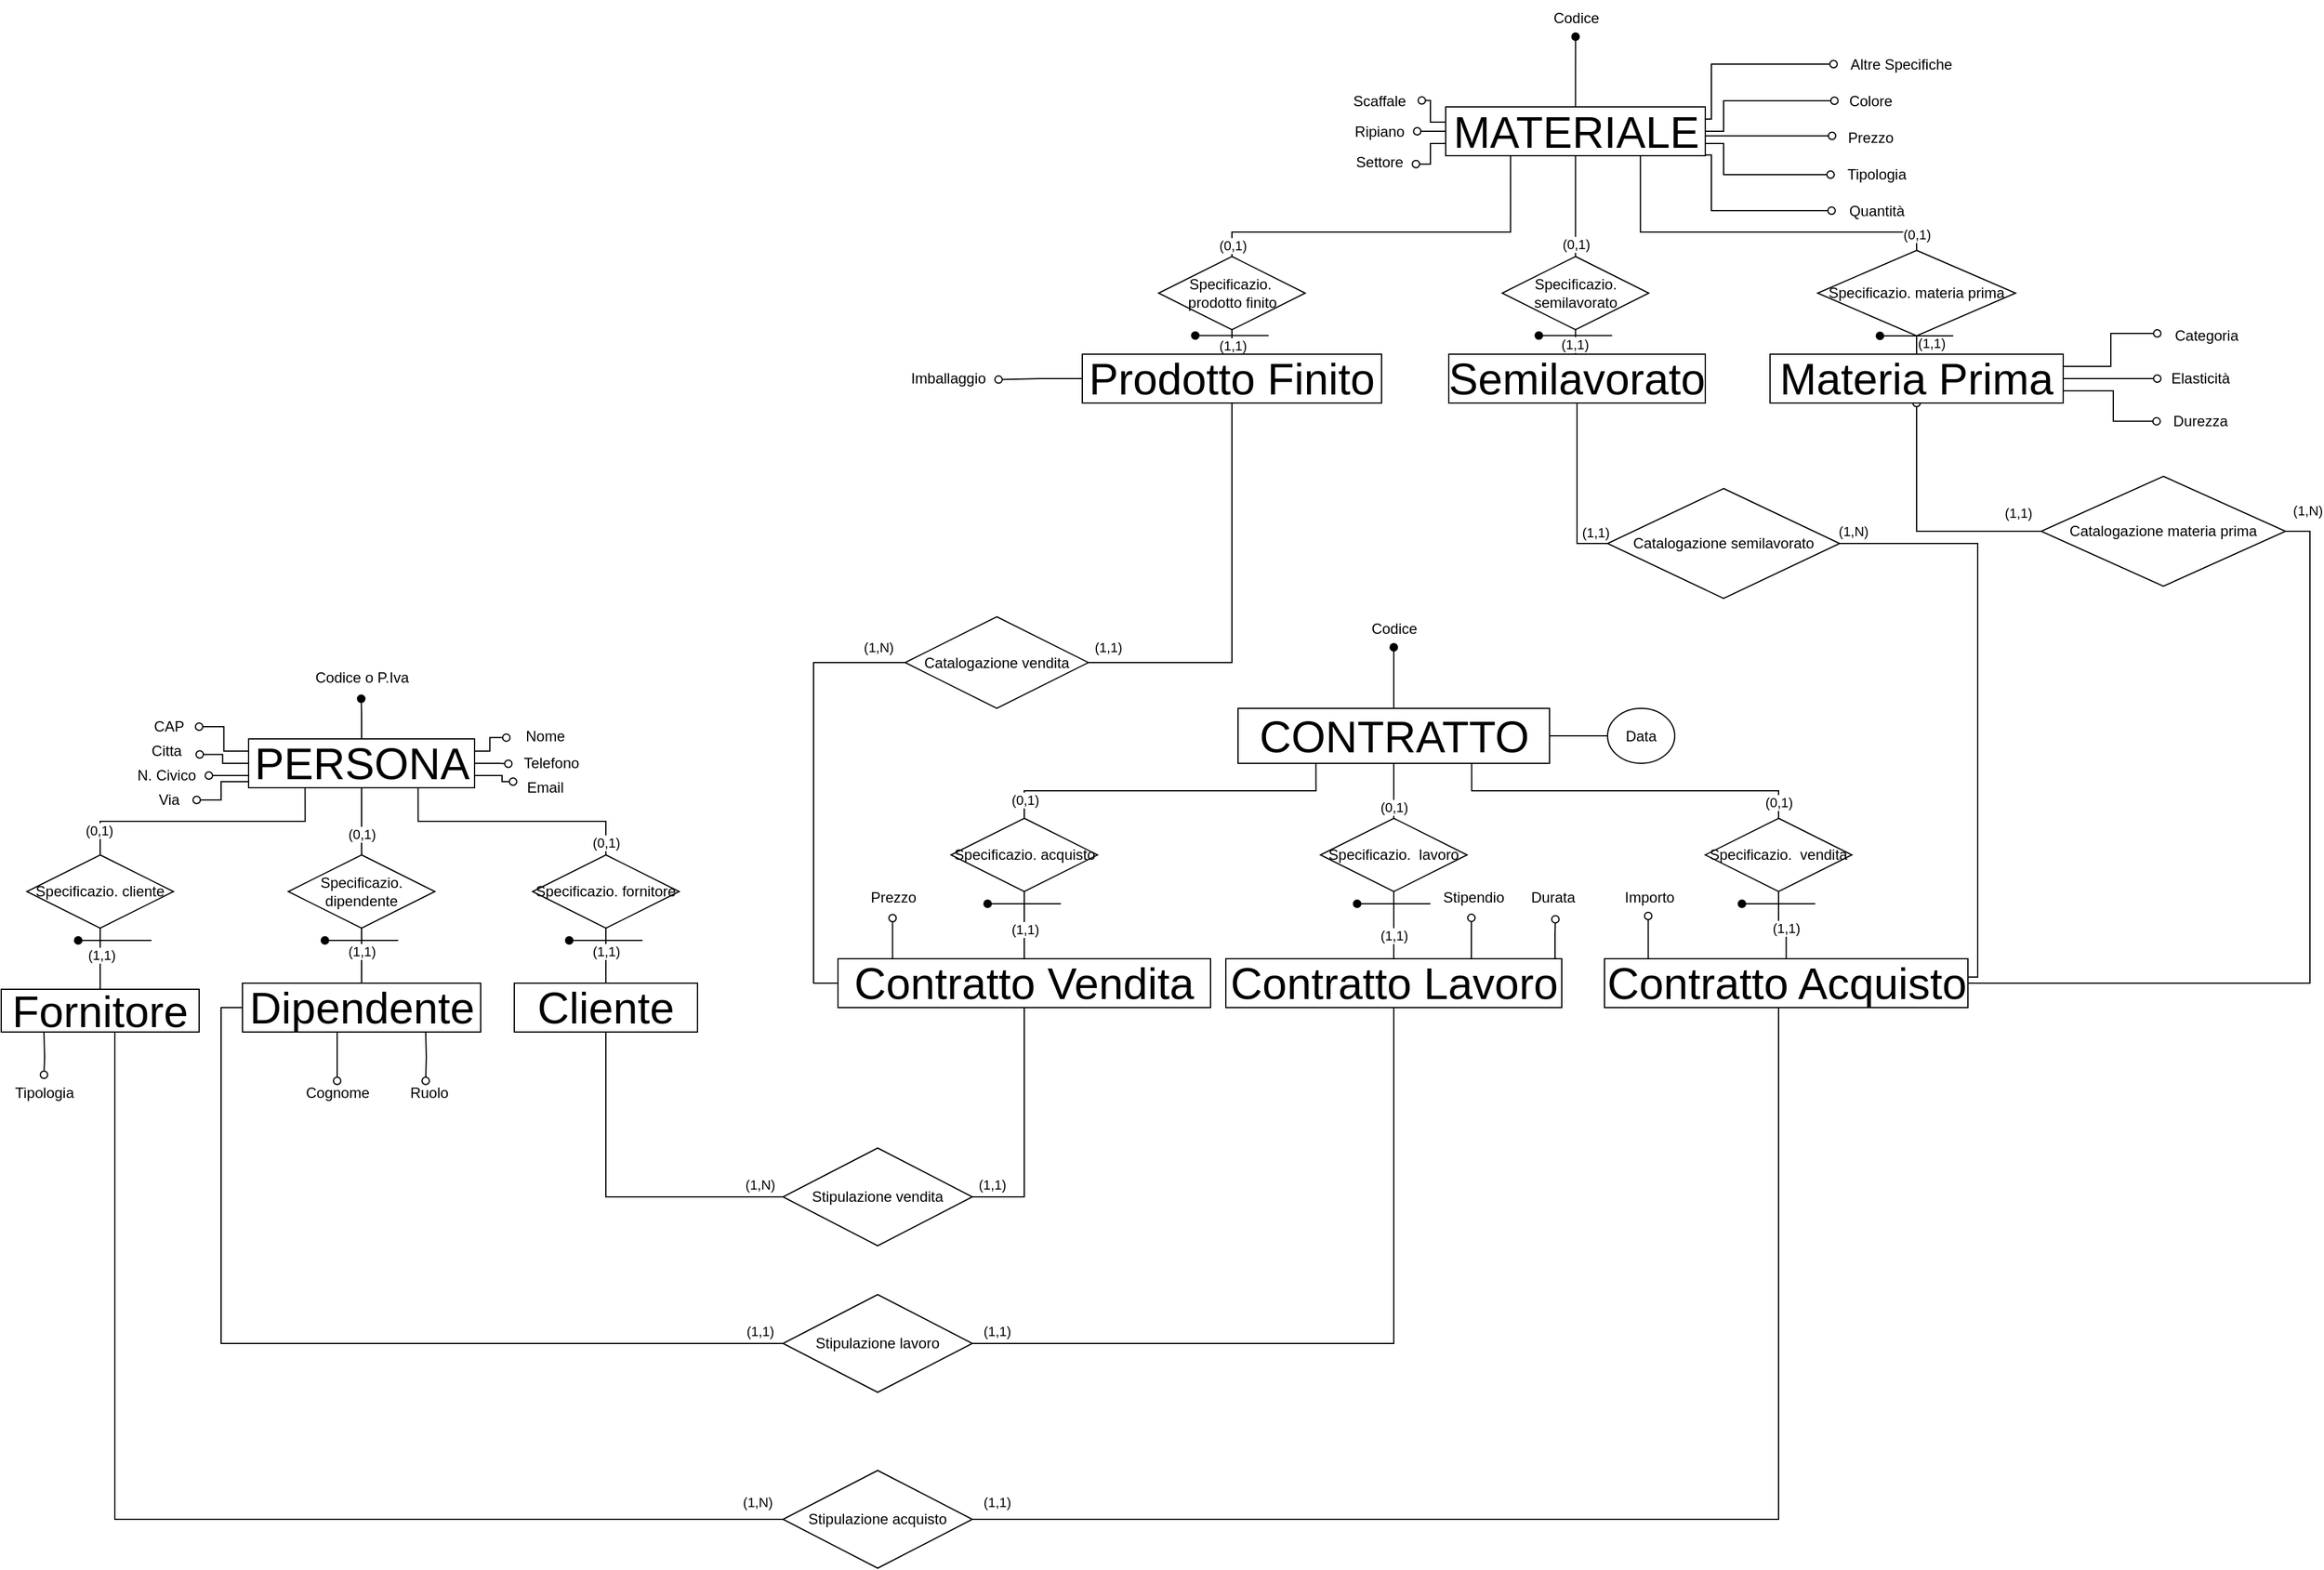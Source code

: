 <mxfile version="20.6.2" type="device"><diagram id="cGDQ92APDk-NgDuj6hKs" name="Pagina-1"><mxGraphModel dx="632" dy="371" grid="1" gridSize="10" guides="1" tooltips="1" connect="1" arrows="1" fold="1" page="1" pageScale="1" pageWidth="827" pageHeight="1169" math="0" shadow="0"><root><mxCell id="0"/><mxCell id="1" parent="0"/><mxCell id="77M51gVSxTuKEUBWlqWN-37" style="edgeStyle=orthogonalEdgeStyle;rounded=0;orthogonalLoop=1;jettySize=auto;html=1;endArrow=oval;endFill=1;entryX=0.497;entryY=1.072;entryDx=0;entryDy=0;entryPerimeter=0;" parent="1" source="77M51gVSxTuKEUBWlqWN-38" target="77M51gVSxTuKEUBWlqWN-60" edge="1"><mxGeometry relative="1" as="geometry"><mxPoint x="675" y="635" as="targetPoint"/></mxGeometry></mxCell><mxCell id="okivefLOgQG6jbMrfQsU-4" style="edgeStyle=orthogonalEdgeStyle;rounded=0;orthogonalLoop=1;jettySize=auto;html=1;exitX=0;exitY=0.25;exitDx=0;exitDy=0;endArrow=oval;endFill=0;" parent="1" source="77M51gVSxTuKEUBWlqWN-38" target="77M51gVSxTuKEUBWlqWN-64" edge="1"><mxGeometry relative="1" as="geometry"/></mxCell><mxCell id="okivefLOgQG6jbMrfQsU-5" style="edgeStyle=orthogonalEdgeStyle;rounded=0;orthogonalLoop=1;jettySize=auto;html=1;entryX=1.05;entryY=0.592;entryDx=0;entryDy=0;entryPerimeter=0;endArrow=oval;endFill=0;" parent="1" source="77M51gVSxTuKEUBWlqWN-38" target="77M51gVSxTuKEUBWlqWN-63" edge="1"><mxGeometry relative="1" as="geometry"/></mxCell><mxCell id="okivefLOgQG6jbMrfQsU-6" style="edgeStyle=orthogonalEdgeStyle;rounded=0;orthogonalLoop=1;jettySize=auto;html=1;exitX=0;exitY=0.75;exitDx=0;exitDy=0;endArrow=oval;endFill=0;" parent="1" source="77M51gVSxTuKEUBWlqWN-38" target="77M51gVSxTuKEUBWlqWN-62" edge="1"><mxGeometry relative="1" as="geometry"/></mxCell><mxCell id="okivefLOgQG6jbMrfQsU-7" style="edgeStyle=orthogonalEdgeStyle;rounded=0;orthogonalLoop=1;jettySize=auto;html=1;exitX=0;exitY=0.75;exitDx=0;exitDy=0;endArrow=oval;endFill=0;" parent="1" source="77M51gVSxTuKEUBWlqWN-38" edge="1"><mxGeometry relative="1" as="geometry"><mxPoint x="540" y="725" as="targetPoint"/><Array as="points"><mxPoint x="583" y="710"/><mxPoint x="560" y="710"/><mxPoint x="560" y="725"/></Array></mxGeometry></mxCell><mxCell id="okivefLOgQG6jbMrfQsU-8" style="edgeStyle=orthogonalEdgeStyle;rounded=0;orthogonalLoop=1;jettySize=auto;html=1;exitX=1;exitY=0.25;exitDx=0;exitDy=0;entryX=-0.025;entryY=0.548;entryDx=0;entryDy=0;entryPerimeter=0;endArrow=oval;endFill=0;" parent="1" source="77M51gVSxTuKEUBWlqWN-38" target="77M51gVSxTuKEUBWlqWN-65" edge="1"><mxGeometry relative="1" as="geometry"><Array as="points"><mxPoint x="780" y="685"/><mxPoint x="780" y="674"/></Array></mxGeometry></mxCell><mxCell id="okivefLOgQG6jbMrfQsU-9" style="edgeStyle=orthogonalEdgeStyle;rounded=0;orthogonalLoop=1;jettySize=auto;html=1;entryX=0.002;entryY=0.513;entryDx=0;entryDy=0;entryPerimeter=0;endArrow=oval;endFill=0;" parent="1" source="77M51gVSxTuKEUBWlqWN-38" target="77M51gVSxTuKEUBWlqWN-66" edge="1"><mxGeometry relative="1" as="geometry"/></mxCell><mxCell id="okivefLOgQG6jbMrfQsU-10" style="edgeStyle=orthogonalEdgeStyle;rounded=0;orthogonalLoop=1;jettySize=auto;html=1;exitX=1;exitY=0.75;exitDx=0;exitDy=0;endArrow=oval;endFill=0;entryX=-0.021;entryY=0.337;entryDx=0;entryDy=0;entryPerimeter=0;" parent="1" source="77M51gVSxTuKEUBWlqWN-38" target="77M51gVSxTuKEUBWlqWN-67" edge="1"><mxGeometry relative="1" as="geometry"><mxPoint x="800" y="720" as="targetPoint"/><Array as="points"><mxPoint x="790" y="705"/><mxPoint x="790" y="710"/><mxPoint x="799" y="710"/></Array></mxGeometry></mxCell><mxCell id="77M51gVSxTuKEUBWlqWN-38" value="PERSONA" style="whiteSpace=wrap;html=1;align=center;fontSize=36;" parent="1" vertex="1"><mxGeometry x="582.5" y="675" width="185" height="40" as="geometry"/></mxCell><mxCell id="RmqNQM-r9JoCpCHbByQd-4" style="edgeStyle=orthogonalEdgeStyle;rounded=0;orthogonalLoop=1;jettySize=auto;html=1;entryX=0.5;entryY=1;entryDx=0;entryDy=0;endArrow=none;endFill=0;" parent="1" source="77M51gVSxTuKEUBWlqWN-44" target="RmqNQM-r9JoCpCHbByQd-1" edge="1"><mxGeometry relative="1" as="geometry"/></mxCell><mxCell id="RmqNQM-r9JoCpCHbByQd-37" value="(1,1)" style="edgeLabel;html=1;align=center;verticalAlign=middle;resizable=0;points=[];" parent="RmqNQM-r9JoCpCHbByQd-4" vertex="1" connectable="0"><mxGeometry x="0.145" y="-1" relative="1" as="geometry"><mxPoint as="offset"/></mxGeometry></mxCell><mxCell id="77M51gVSxTuKEUBWlqWN-44" value="Fornitore" style="whiteSpace=wrap;html=1;align=center;fontSize=36;" parent="1" vertex="1"><mxGeometry x="380" y="880" width="162" height="35" as="geometry"/></mxCell><mxCell id="77M51gVSxTuKEUBWlqWN-45" style="edgeStyle=orthogonalEdgeStyle;rounded=0;orthogonalLoop=1;jettySize=auto;html=1;endArrow=oval;endFill=0;" parent="1" edge="1"><mxGeometry relative="1" as="geometry"><mxPoint x="655" y="955" as="targetPoint"/><Array as="points"><mxPoint x="655" y="925"/><mxPoint x="655" y="925"/></Array><mxPoint x="655" y="915" as="sourcePoint"/></mxGeometry></mxCell><mxCell id="77M51gVSxTuKEUBWlqWN-46" style="edgeStyle=orthogonalEdgeStyle;rounded=0;orthogonalLoop=1;jettySize=auto;html=1;endArrow=oval;endFill=0;" parent="1" edge="1"><mxGeometry relative="1" as="geometry"><mxPoint x="727.5" y="955" as="targetPoint"/><mxPoint x="727.5" y="915" as="sourcePoint"/></mxGeometry></mxCell><mxCell id="RmqNQM-r9JoCpCHbByQd-6" style="edgeStyle=orthogonalEdgeStyle;rounded=0;orthogonalLoop=1;jettySize=auto;html=1;entryX=0.5;entryY=1;entryDx=0;entryDy=0;endArrow=none;endFill=0;" parent="1" source="77M51gVSxTuKEUBWlqWN-47" target="RmqNQM-r9JoCpCHbByQd-2" edge="1"><mxGeometry relative="1" as="geometry"/></mxCell><mxCell id="RmqNQM-r9JoCpCHbByQd-39" value="(1,1)" style="edgeLabel;html=1;align=center;verticalAlign=middle;resizable=0;points=[];" parent="RmqNQM-r9JoCpCHbByQd-6" vertex="1" connectable="0"><mxGeometry x="0.158" relative="1" as="geometry"><mxPoint as="offset"/></mxGeometry></mxCell><mxCell id="77M51gVSxTuKEUBWlqWN-47" value="Dipendente" style="whiteSpace=wrap;html=1;align=center;fontSize=36;" parent="1" vertex="1"><mxGeometry x="577.5" y="875" width="195" height="40" as="geometry"/></mxCell><mxCell id="77M51gVSxTuKEUBWlqWN-48" style="edgeStyle=orthogonalEdgeStyle;rounded=0;orthogonalLoop=1;jettySize=auto;html=1;endArrow=oval;endFill=0;" parent="1" target="77M51gVSxTuKEUBWlqWN-68" edge="1"><mxGeometry relative="1" as="geometry"><mxPoint x="415" y="945" as="targetPoint"/><mxPoint x="415" y="915" as="sourcePoint"/></mxGeometry></mxCell><mxCell id="77M51gVSxTuKEUBWlqWN-99" style="edgeStyle=orthogonalEdgeStyle;rounded=0;orthogonalLoop=1;jettySize=auto;html=1;exitX=0.5;exitY=1;exitDx=0;exitDy=0;entryX=0;entryY=0.5;entryDx=0;entryDy=0;endArrow=none;endFill=0;" parent="1" source="77M51gVSxTuKEUBWlqWN-49" target="77M51gVSxTuKEUBWlqWN-105" edge="1"><mxGeometry relative="1" as="geometry"><mxPoint x="995" y="1070" as="targetPoint"/></mxGeometry></mxCell><mxCell id="77M51gVSxTuKEUBWlqWN-175" value="(1,N)" style="edgeLabel;html=1;align=center;verticalAlign=middle;resizable=0;points=[];" parent="77M51gVSxTuKEUBWlqWN-99" vertex="1" connectable="0"><mxGeometry x="0.283" y="-1" relative="1" as="geometry"><mxPoint x="81" y="-11" as="offset"/></mxGeometry></mxCell><mxCell id="RmqNQM-r9JoCpCHbByQd-8" style="edgeStyle=orthogonalEdgeStyle;rounded=0;orthogonalLoop=1;jettySize=auto;html=1;endArrow=none;endFill=0;" parent="1" source="77M51gVSxTuKEUBWlqWN-49" target="RmqNQM-r9JoCpCHbByQd-3" edge="1"><mxGeometry relative="1" as="geometry"/></mxCell><mxCell id="RmqNQM-r9JoCpCHbByQd-42" value="(1,1)" style="edgeLabel;html=1;align=center;verticalAlign=middle;resizable=0;points=[];" parent="RmqNQM-r9JoCpCHbByQd-8" vertex="1" connectable="0"><mxGeometry x="0.145" relative="1" as="geometry"><mxPoint as="offset"/></mxGeometry></mxCell><mxCell id="77M51gVSxTuKEUBWlqWN-49" value="Cliente" style="whiteSpace=wrap;html=1;align=center;fontSize=36;" parent="1" vertex="1"><mxGeometry x="800" y="875" width="150" height="40" as="geometry"/></mxCell><mxCell id="77M51gVSxTuKEUBWlqWN-60" value="Codice o P.Iva" style="text;html=1;align=center;verticalAlign=middle;resizable=0;points=[];autosize=1;strokeColor=none;fillColor=none;" parent="1" vertex="1"><mxGeometry x="625" y="610" width="100" height="30" as="geometry"/></mxCell><mxCell id="77M51gVSxTuKEUBWlqWN-61" value="Via" style="text;html=1;align=center;verticalAlign=middle;resizable=0;points=[];autosize=1;strokeColor=none;fillColor=none;" parent="1" vertex="1"><mxGeometry x="497" y="710" width="40" height="30" as="geometry"/></mxCell><mxCell id="77M51gVSxTuKEUBWlqWN-62" value="N. Civico" style="text;html=1;align=center;verticalAlign=middle;resizable=0;points=[];autosize=1;strokeColor=none;fillColor=none;" parent="1" vertex="1"><mxGeometry x="480" y="690" width="70" height="30" as="geometry"/></mxCell><mxCell id="77M51gVSxTuKEUBWlqWN-63" value="Citta" style="text;html=1;align=center;verticalAlign=middle;resizable=0;points=[];autosize=1;strokeColor=none;fillColor=none;" parent="1" vertex="1"><mxGeometry x="490" y="670" width="50" height="30" as="geometry"/></mxCell><mxCell id="77M51gVSxTuKEUBWlqWN-64" value="CAP" style="text;html=1;align=center;verticalAlign=middle;resizable=0;points=[];autosize=1;strokeColor=none;fillColor=none;" parent="1" vertex="1"><mxGeometry x="492" y="650" width="50" height="30" as="geometry"/></mxCell><mxCell id="77M51gVSxTuKEUBWlqWN-65" value="Nome" style="text;html=1;align=center;verticalAlign=middle;resizable=0;points=[];autosize=1;strokeColor=none;fillColor=none;" parent="1" vertex="1"><mxGeometry x="795" y="657.5" width="60" height="30" as="geometry"/></mxCell><mxCell id="77M51gVSxTuKEUBWlqWN-66" value="Telefono" style="text;html=1;align=center;verticalAlign=middle;resizable=0;points=[];autosize=1;strokeColor=none;fillColor=none;" parent="1" vertex="1"><mxGeometry x="795" y="680" width="70" height="30" as="geometry"/></mxCell><mxCell id="77M51gVSxTuKEUBWlqWN-67" value="Email" style="text;html=1;align=center;verticalAlign=middle;resizable=0;points=[];autosize=1;strokeColor=none;fillColor=none;" parent="1" vertex="1"><mxGeometry x="800" y="700" width="50" height="30" as="geometry"/></mxCell><mxCell id="77M51gVSxTuKEUBWlqWN-68" value="Tipologia" style="text;html=1;align=center;verticalAlign=middle;resizable=0;points=[];autosize=1;strokeColor=none;fillColor=none;" parent="1" vertex="1"><mxGeometry x="380" y="950" width="70" height="30" as="geometry"/></mxCell><mxCell id="77M51gVSxTuKEUBWlqWN-69" value="Cognome" style="text;html=1;align=center;verticalAlign=middle;resizable=0;points=[];autosize=1;strokeColor=none;fillColor=none;" parent="1" vertex="1"><mxGeometry x="615" y="950" width="80" height="30" as="geometry"/></mxCell><mxCell id="77M51gVSxTuKEUBWlqWN-70" value="Ruolo" style="text;html=1;align=center;verticalAlign=middle;resizable=0;points=[];autosize=1;strokeColor=none;fillColor=none;" parent="1" vertex="1"><mxGeometry x="705" y="950" width="50" height="30" as="geometry"/></mxCell><mxCell id="77M51gVSxTuKEUBWlqWN-71" style="edgeStyle=orthogonalEdgeStyle;rounded=0;orthogonalLoop=1;jettySize=auto;html=1;endArrow=oval;endFill=1;" parent="1" source="77M51gVSxTuKEUBWlqWN-73" target="77M51gVSxTuKEUBWlqWN-86" edge="1"><mxGeometry relative="1" as="geometry"><mxPoint x="1527.5" y="605" as="targetPoint"/></mxGeometry></mxCell><mxCell id="77M51gVSxTuKEUBWlqWN-72" value="" style="edgeStyle=orthogonalEdgeStyle;rounded=0;orthogonalLoop=1;jettySize=auto;html=1;endArrow=none;endFill=0;exitX=1;exitY=0.5;exitDx=0;exitDy=0;" parent="1" source="77M51gVSxTuKEUBWlqWN-73" target="77M51gVSxTuKEUBWlqWN-90" edge="1"><mxGeometry relative="1" as="geometry"><mxPoint x="1740.0" y="677.545" as="sourcePoint"/></mxGeometry></mxCell><mxCell id="77M51gVSxTuKEUBWlqWN-73" value="CONTRATTO" style="whiteSpace=wrap;html=1;align=center;fontSize=36;" parent="1" vertex="1"><mxGeometry x="1392.5" y="650" width="255" height="45" as="geometry"/></mxCell><mxCell id="77M51gVSxTuKEUBWlqWN-104" style="edgeStyle=orthogonalEdgeStyle;rounded=0;orthogonalLoop=1;jettySize=auto;html=1;exitX=0.25;exitY=0;exitDx=0;exitDy=0;entryX=0.492;entryY=1;entryDx=0;entryDy=0;entryPerimeter=0;endArrow=oval;endFill=0;" parent="1" target="77M51gVSxTuKEUBWlqWN-95" edge="1"><mxGeometry relative="1" as="geometry"><mxPoint x="1725" y="854.97" as="sourcePoint"/></mxGeometry></mxCell><mxCell id="77M51gVSxTuKEUBWlqWN-119" style="edgeStyle=orthogonalEdgeStyle;rounded=0;orthogonalLoop=1;jettySize=auto;html=1;entryX=0;entryY=0.5;entryDx=0;entryDy=0;endArrow=none;endFill=0;exitX=0;exitY=0.5;exitDx=0;exitDy=0;" parent="1" source="77M51gVSxTuKEUBWlqWN-80" target="77M51gVSxTuKEUBWlqWN-118" edge="1"><mxGeometry relative="1" as="geometry"/></mxCell><mxCell id="77M51gVSxTuKEUBWlqWN-182" value="(1,N)" style="edgeLabel;html=1;align=center;verticalAlign=middle;resizable=0;points=[];" parent="77M51gVSxTuKEUBWlqWN-119" vertex="1" connectable="0"><mxGeometry x="0.692" y="-2" relative="1" as="geometry"><mxPoint x="33" y="-15" as="offset"/></mxGeometry></mxCell><mxCell id="RmqNQM-r9JoCpCHbByQd-13" style="edgeStyle=orthogonalEdgeStyle;rounded=0;orthogonalLoop=1;jettySize=auto;html=1;entryX=0.5;entryY=1;entryDx=0;entryDy=0;endArrow=none;endFill=0;" parent="1" source="77M51gVSxTuKEUBWlqWN-80" target="RmqNQM-r9JoCpCHbByQd-10" edge="1"><mxGeometry relative="1" as="geometry"/></mxCell><mxCell id="RmqNQM-r9JoCpCHbByQd-43" value="(1,1)" style="edgeLabel;html=1;align=center;verticalAlign=middle;resizable=0;points=[];" parent="RmqNQM-r9JoCpCHbByQd-13" vertex="1" connectable="0"><mxGeometry x="-0.135" relative="1" as="geometry"><mxPoint as="offset"/></mxGeometry></mxCell><mxCell id="77M51gVSxTuKEUBWlqWN-80" value="Contratto Vendita" style="whiteSpace=wrap;html=1;align=center;fontSize=36;" parent="1" vertex="1"><mxGeometry x="1065" y="855" width="305" height="40" as="geometry"/></mxCell><mxCell id="77M51gVSxTuKEUBWlqWN-113" style="edgeStyle=orthogonalEdgeStyle;rounded=0;orthogonalLoop=1;jettySize=auto;html=1;exitX=0.25;exitY=0;exitDx=0;exitDy=0;entryX=0.495;entryY=1.058;entryDx=0;entryDy=0;entryPerimeter=0;endArrow=oval;endFill=0;" parent="1" target="77M51gVSxTuKEUBWlqWN-97" edge="1"><mxGeometry relative="1" as="geometry"><mxPoint x="1118.125" y="855" as="sourcePoint"/></mxGeometry></mxCell><mxCell id="77M51gVSxTuKEUBWlqWN-168" style="edgeStyle=orthogonalEdgeStyle;rounded=0;orthogonalLoop=1;jettySize=auto;html=1;entryX=1;entryY=0.5;entryDx=0;entryDy=0;endArrow=none;endFill=0;exitX=1;exitY=0.5;exitDx=0;exitDy=0;" parent="1" source="77M51gVSxTuKEUBWlqWN-82" target="77M51gVSxTuKEUBWlqWN-122" edge="1"><mxGeometry relative="1" as="geometry"><Array as="points"><mxPoint x="1978" y="870"/><mxPoint x="1998" y="870"/><mxPoint x="1998" y="515"/></Array></mxGeometry></mxCell><mxCell id="77M51gVSxTuKEUBWlqWN-183" value="(1,N)" style="edgeLabel;html=1;align=center;verticalAlign=middle;resizable=0;points=[];" parent="77M51gVSxTuKEUBWlqWN-168" vertex="1" connectable="0"><mxGeometry x="0.913" y="-2" relative="1" as="geometry"><mxPoint x="-11" y="-8" as="offset"/></mxGeometry></mxCell><mxCell id="77M51gVSxTuKEUBWlqWN-169" style="edgeStyle=orthogonalEdgeStyle;rounded=0;orthogonalLoop=1;jettySize=auto;html=1;entryX=1;entryY=0.5;entryDx=0;entryDy=0;endArrow=none;endFill=0;" parent="1" source="77M51gVSxTuKEUBWlqWN-82" target="77M51gVSxTuKEUBWlqWN-123" edge="1"><mxGeometry relative="1" as="geometry"/></mxCell><mxCell id="77M51gVSxTuKEUBWlqWN-184" value="(1,N)" style="edgeLabel;html=1;align=center;verticalAlign=middle;resizable=0;points=[];" parent="77M51gVSxTuKEUBWlqWN-169" vertex="1" connectable="0"><mxGeometry x="0.913" y="2" relative="1" as="geometry"><mxPoint y="-26" as="offset"/></mxGeometry></mxCell><mxCell id="RmqNQM-r9JoCpCHbByQd-17" style="edgeStyle=orthogonalEdgeStyle;rounded=0;orthogonalLoop=1;jettySize=auto;html=1;entryX=0.5;entryY=1;entryDx=0;entryDy=0;endArrow=none;endFill=0;" parent="1" source="77M51gVSxTuKEUBWlqWN-82" target="RmqNQM-r9JoCpCHbByQd-12" edge="1"><mxGeometry relative="1" as="geometry"/></mxCell><mxCell id="RmqNQM-r9JoCpCHbByQd-47" value="(1,1)" style="edgeLabel;html=1;align=center;verticalAlign=middle;resizable=0;points=[];" parent="RmqNQM-r9JoCpCHbByQd-17" vertex="1" connectable="0"><mxGeometry x="-0.184" y="1" relative="1" as="geometry"><mxPoint as="offset"/></mxGeometry></mxCell><mxCell id="77M51gVSxTuKEUBWlqWN-82" value="Contratto Acquisto" style="whiteSpace=wrap;html=1;align=center;fontSize=36;" parent="1" vertex="1"><mxGeometry x="1692.5" y="855" width="297.5" height="40" as="geometry"/></mxCell><mxCell id="77M51gVSxTuKEUBWlqWN-111" style="edgeStyle=orthogonalEdgeStyle;rounded=0;orthogonalLoop=1;jettySize=auto;html=1;exitX=0.25;exitY=0;exitDx=0;exitDy=0;entryX=0.479;entryY=1.052;entryDx=0;entryDy=0;entryPerimeter=0;endArrow=oval;endFill=0;" parent="1" target="77M51gVSxTuKEUBWlqWN-96" edge="1"><mxGeometry relative="1" as="geometry"><mxPoint x="1621.25" y="855" as="sourcePoint"/></mxGeometry></mxCell><mxCell id="77M51gVSxTuKEUBWlqWN-112" style="edgeStyle=orthogonalEdgeStyle;rounded=0;orthogonalLoop=1;jettySize=auto;html=1;exitX=0.367;exitY=-0.002;exitDx=0;exitDy=0;entryX=0.538;entryY=1.09;entryDx=0;entryDy=0;entryPerimeter=0;endArrow=oval;endFill=0;exitPerimeter=0;" parent="1" target="77M51gVSxTuKEUBWlqWN-94" edge="1"><mxGeometry relative="1" as="geometry"><Array as="points"><mxPoint x="1652" y="855"/><mxPoint x="1652" y="835"/></Array><mxPoint x="1653.425" y="854.92" as="sourcePoint"/></mxGeometry></mxCell><mxCell id="RmqNQM-r9JoCpCHbByQd-15" style="edgeStyle=orthogonalEdgeStyle;rounded=0;orthogonalLoop=1;jettySize=auto;html=1;exitX=0.5;exitY=0;exitDx=0;exitDy=0;entryX=0.5;entryY=1;entryDx=0;entryDy=0;endArrow=none;endFill=0;" parent="1" source="77M51gVSxTuKEUBWlqWN-85" target="RmqNQM-r9JoCpCHbByQd-11" edge="1"><mxGeometry relative="1" as="geometry"/></mxCell><mxCell id="RmqNQM-r9JoCpCHbByQd-45" value="(1,1)" style="edgeLabel;html=1;align=center;verticalAlign=middle;resizable=0;points=[];" parent="RmqNQM-r9JoCpCHbByQd-15" vertex="1" connectable="0"><mxGeometry x="-0.284" relative="1" as="geometry"><mxPoint as="offset"/></mxGeometry></mxCell><mxCell id="77M51gVSxTuKEUBWlqWN-85" value="Contratto Lavoro" style="whiteSpace=wrap;html=1;align=center;fontSize=36;" parent="1" vertex="1"><mxGeometry x="1382.5" y="855" width="275" height="40" as="geometry"/></mxCell><mxCell id="77M51gVSxTuKEUBWlqWN-86" value="Codice" style="text;html=1;align=center;verticalAlign=middle;resizable=0;points=[];autosize=1;strokeColor=none;fillColor=none;" parent="1" vertex="1"><mxGeometry x="1490" y="570" width="60" height="30" as="geometry"/></mxCell><mxCell id="77M51gVSxTuKEUBWlqWN-90" value="Data" style="ellipse;whiteSpace=wrap;html=1;align=center;" parent="1" vertex="1"><mxGeometry x="1695" y="650" width="55" height="45" as="geometry"/></mxCell><mxCell id="77M51gVSxTuKEUBWlqWN-94" value="Durata" style="text;html=1;align=center;verticalAlign=middle;resizable=0;points=[];autosize=1;strokeColor=none;fillColor=none;" parent="1" vertex="1"><mxGeometry x="1620" y="790" width="60" height="30" as="geometry"/></mxCell><mxCell id="77M51gVSxTuKEUBWlqWN-95" value="Importo" style="text;html=1;align=center;verticalAlign=middle;resizable=0;points=[];autosize=1;strokeColor=none;fillColor=none;" parent="1" vertex="1"><mxGeometry x="1698.75" y="789.97" width="60" height="30" as="geometry"/></mxCell><mxCell id="77M51gVSxTuKEUBWlqWN-96" value="Stipendio" style="text;html=1;align=center;verticalAlign=middle;resizable=0;points=[];autosize=1;strokeColor=none;fillColor=none;" parent="1" vertex="1"><mxGeometry x="1550" y="790" width="70" height="30" as="geometry"/></mxCell><mxCell id="77M51gVSxTuKEUBWlqWN-97" value="Prezzo" style="text;html=1;align=center;verticalAlign=middle;resizable=0;points=[];autosize=1;strokeColor=none;fillColor=none;" parent="1" vertex="1"><mxGeometry x="1080" y="790" width="60" height="30" as="geometry"/></mxCell><mxCell id="77M51gVSxTuKEUBWlqWN-101" style="edgeStyle=orthogonalEdgeStyle;rounded=0;orthogonalLoop=1;jettySize=auto;html=1;entryX=0.5;entryY=1;entryDx=0;entryDy=0;exitX=1;exitY=0.5;exitDx=0;exitDy=0;endArrow=none;endFill=0;" parent="1" source="77M51gVSxTuKEUBWlqWN-105" target="77M51gVSxTuKEUBWlqWN-80" edge="1"><mxGeometry relative="1" as="geometry"><mxPoint x="1110" y="1050" as="sourcePoint"/></mxGeometry></mxCell><mxCell id="77M51gVSxTuKEUBWlqWN-176" value="(1,1)" style="edgeLabel;html=1;align=center;verticalAlign=middle;resizable=0;points=[];" parent="77M51gVSxTuKEUBWlqWN-101" vertex="1" connectable="0"><mxGeometry x="-0.04" y="1" relative="1" as="geometry"><mxPoint x="-26" y="42" as="offset"/></mxGeometry></mxCell><mxCell id="77M51gVSxTuKEUBWlqWN-105" value="Stipulazione vendita" style="shape=rhombus;perimeter=rhombusPerimeter;whiteSpace=wrap;html=1;align=center;" parent="1" vertex="1"><mxGeometry x="1020" y="1010" width="155" height="80" as="geometry"/></mxCell><mxCell id="77M51gVSxTuKEUBWlqWN-107" style="edgeStyle=orthogonalEdgeStyle;rounded=0;orthogonalLoop=1;jettySize=auto;html=1;entryX=0.5;entryY=1;entryDx=0;entryDy=0;exitX=1;exitY=0.5;exitDx=0;exitDy=0;endArrow=none;endFill=0;" parent="1" source="77M51gVSxTuKEUBWlqWN-108" target="77M51gVSxTuKEUBWlqWN-85" edge="1"><mxGeometry relative="1" as="geometry"><mxPoint x="1100" y="1215" as="sourcePoint"/><mxPoint x="1207.5" y="1060.0" as="targetPoint"/></mxGeometry></mxCell><mxCell id="77M51gVSxTuKEUBWlqWN-179" value="(1,1)" style="edgeLabel;html=1;align=center;verticalAlign=middle;resizable=0;points=[];" parent="77M51gVSxTuKEUBWlqWN-107" vertex="1" connectable="0"><mxGeometry x="-0.895" y="1" relative="1" as="geometry"><mxPoint x="-13" y="-9" as="offset"/></mxGeometry></mxCell><mxCell id="77M51gVSxTuKEUBWlqWN-108" value="Stipulazione lavoro" style="shape=rhombus;perimeter=rhombusPerimeter;whiteSpace=wrap;html=1;align=center;" parent="1" vertex="1"><mxGeometry x="1020" y="1130" width="155" height="80" as="geometry"/></mxCell><mxCell id="77M51gVSxTuKEUBWlqWN-114" style="edgeStyle=orthogonalEdgeStyle;rounded=0;orthogonalLoop=1;jettySize=auto;html=1;entryX=0;entryY=0.5;entryDx=0;entryDy=0;endArrow=none;endFill=0;exitX=0;exitY=0.5;exitDx=0;exitDy=0;" parent="1" source="77M51gVSxTuKEUBWlqWN-47" target="77M51gVSxTuKEUBWlqWN-108" edge="1"><mxGeometry relative="1" as="geometry"><mxPoint x="995" y="1200" as="targetPoint"/><mxPoint x="550" y="890" as="sourcePoint"/><Array as="points"><mxPoint x="560" y="895"/><mxPoint x="560" y="1170"/></Array></mxGeometry></mxCell><mxCell id="77M51gVSxTuKEUBWlqWN-177" value="(1,1)" style="edgeLabel;html=1;align=center;verticalAlign=middle;resizable=0;points=[];" parent="77M51gVSxTuKEUBWlqWN-114" vertex="1" connectable="0"><mxGeometry x="0.867" y="-2" relative="1" as="geometry"><mxPoint x="31" y="-12" as="offset"/></mxGeometry></mxCell><mxCell id="77M51gVSxTuKEUBWlqWN-115" style="edgeStyle=orthogonalEdgeStyle;rounded=0;orthogonalLoop=1;jettySize=auto;html=1;entryX=0.5;entryY=1;entryDx=0;entryDy=0;exitX=1;exitY=0.5;exitDx=0;exitDy=0;endArrow=none;endFill=0;" parent="1" source="77M51gVSxTuKEUBWlqWN-116" target="77M51gVSxTuKEUBWlqWN-82" edge="1"><mxGeometry relative="1" as="geometry"><mxPoint x="1100" y="1320" as="sourcePoint"/><mxPoint x="1520" y="1000" as="targetPoint"/><Array as="points"><mxPoint x="1835" y="1314"/></Array></mxGeometry></mxCell><mxCell id="77M51gVSxTuKEUBWlqWN-181" value="(1,1)" style="edgeLabel;html=1;align=center;verticalAlign=middle;resizable=0;points=[];" parent="77M51gVSxTuKEUBWlqWN-115" vertex="1" connectable="0"><mxGeometry x="-0.91" y="-1" relative="1" as="geometry"><mxPoint x="-29" y="-15" as="offset"/></mxGeometry></mxCell><mxCell id="77M51gVSxTuKEUBWlqWN-116" value="Stipulazione acquisto" style="shape=rhombus;perimeter=rhombusPerimeter;whiteSpace=wrap;html=1;align=center;" parent="1" vertex="1"><mxGeometry x="1020" y="1274" width="155" height="80" as="geometry"/></mxCell><mxCell id="77M51gVSxTuKEUBWlqWN-117" style="edgeStyle=orthogonalEdgeStyle;rounded=0;orthogonalLoop=1;jettySize=auto;html=1;entryX=0;entryY=0.5;entryDx=0;entryDy=0;endArrow=none;endFill=0;exitX=0.5;exitY=1;exitDx=0;exitDy=0;" parent="1" source="77M51gVSxTuKEUBWlqWN-44" target="77M51gVSxTuKEUBWlqWN-116" edge="1"><mxGeometry relative="1" as="geometry"><mxPoint x="995" y="1334" as="targetPoint"/><mxPoint x="470" y="920" as="sourcePoint"/><Array as="points"><mxPoint x="473" y="1314"/></Array></mxGeometry></mxCell><mxCell id="77M51gVSxTuKEUBWlqWN-180" value="(1,N)" style="edgeLabel;html=1;align=center;verticalAlign=middle;resizable=0;points=[];" parent="77M51gVSxTuKEUBWlqWN-117" vertex="1" connectable="0"><mxGeometry x="0.903" y="-3" relative="1" as="geometry"><mxPoint x="25" y="-17" as="offset"/></mxGeometry></mxCell><mxCell id="77M51gVSxTuKEUBWlqWN-120" style="edgeStyle=orthogonalEdgeStyle;rounded=0;orthogonalLoop=1;jettySize=auto;html=1;endArrow=none;endFill=0;exitX=1;exitY=0.5;exitDx=0;exitDy=0;entryX=0.5;entryY=1;entryDx=0;entryDy=0;" parent="1" source="77M51gVSxTuKEUBWlqWN-118" target="77M51gVSxTuKEUBWlqWN-143" edge="1"><mxGeometry relative="1" as="geometry"><mxPoint x="1320" y="440" as="targetPoint"/></mxGeometry></mxCell><mxCell id="77M51gVSxTuKEUBWlqWN-187" value="(1,1)" style="edgeLabel;html=1;align=center;verticalAlign=middle;resizable=0;points=[];" parent="77M51gVSxTuKEUBWlqWN-120" vertex="1" connectable="0"><mxGeometry x="-0.805" relative="1" as="geometry"><mxPoint x="-16" y="-13" as="offset"/></mxGeometry></mxCell><mxCell id="77M51gVSxTuKEUBWlqWN-118" value="Catalogazione vendita" style="shape=rhombus;perimeter=rhombusPerimeter;whiteSpace=wrap;html=1;align=center;" parent="1" vertex="1"><mxGeometry x="1120" y="575" width="150" height="75" as="geometry"/></mxCell><mxCell id="77M51gVSxTuKEUBWlqWN-170" style="edgeStyle=orthogonalEdgeStyle;rounded=0;orthogonalLoop=1;jettySize=auto;html=1;entryX=0.5;entryY=1;entryDx=0;entryDy=0;endArrow=none;endFill=0;exitX=0;exitY=0.5;exitDx=0;exitDy=0;" parent="1" source="77M51gVSxTuKEUBWlqWN-122" target="77M51gVSxTuKEUBWlqWN-144" edge="1"><mxGeometry relative="1" as="geometry"/></mxCell><mxCell id="77M51gVSxTuKEUBWlqWN-186" value="(1,1)" style="edgeLabel;html=1;align=center;verticalAlign=middle;resizable=0;points=[];" parent="77M51gVSxTuKEUBWlqWN-170" vertex="1" connectable="0"><mxGeometry x="-0.294" y="3" relative="1" as="geometry"><mxPoint x="18" y="15" as="offset"/></mxGeometry></mxCell><mxCell id="77M51gVSxTuKEUBWlqWN-122" value="Catalogazione semilavorato" style="shape=rhombus;perimeter=rhombusPerimeter;whiteSpace=wrap;html=1;align=center;" parent="1" vertex="1"><mxGeometry x="1695" y="470" width="190" height="90" as="geometry"/></mxCell><mxCell id="77M51gVSxTuKEUBWlqWN-174" style="edgeStyle=orthogonalEdgeStyle;rounded=0;orthogonalLoop=1;jettySize=auto;html=1;entryX=0.5;entryY=1;entryDx=0;entryDy=0;endArrow=oval;endFill=0;exitX=0;exitY=0.5;exitDx=0;exitDy=0;" parent="1" source="77M51gVSxTuKEUBWlqWN-123" target="77M51gVSxTuKEUBWlqWN-141" edge="1"><mxGeometry relative="1" as="geometry"/></mxCell><mxCell id="77M51gVSxTuKEUBWlqWN-185" value="(1,1)" style="edgeLabel;html=1;align=center;verticalAlign=middle;resizable=0;points=[];" parent="77M51gVSxTuKEUBWlqWN-174" vertex="1" connectable="0"><mxGeometry x="-0.646" y="-3" relative="1" as="geometry"><mxPoint x="17" y="-12" as="offset"/></mxGeometry></mxCell><mxCell id="77M51gVSxTuKEUBWlqWN-123" value="Catalogazione materia prima" style="shape=rhombus;perimeter=rhombusPerimeter;whiteSpace=wrap;html=1;align=center;" parent="1" vertex="1"><mxGeometry x="2050" y="460" width="200" height="90" as="geometry"/></mxCell><mxCell id="77M51gVSxTuKEUBWlqWN-125" style="edgeStyle=orthogonalEdgeStyle;rounded=0;orthogonalLoop=1;jettySize=auto;html=1;endArrow=oval;endFill=1;" parent="1" source="77M51gVSxTuKEUBWlqWN-132" target="77M51gVSxTuKEUBWlqWN-145" edge="1"><mxGeometry relative="1" as="geometry"><mxPoint x="1665" y="97.5" as="targetPoint"/></mxGeometry></mxCell><mxCell id="77M51gVSxTuKEUBWlqWN-126" style="edgeStyle=orthogonalEdgeStyle;rounded=0;orthogonalLoop=1;jettySize=auto;html=1;endArrow=oval;endFill=0;entryX=-0.035;entryY=0.517;entryDx=0;entryDy=0;entryPerimeter=0;exitX=1;exitY=0.75;exitDx=0;exitDy=0;" parent="1" source="77M51gVSxTuKEUBWlqWN-132" target="77M51gVSxTuKEUBWlqWN-146" edge="1"><mxGeometry relative="1" as="geometry"><mxPoint x="1710" y="117.5" as="targetPoint"/><Array as="points"><mxPoint x="1790" y="187.5"/><mxPoint x="1790" y="213.5"/></Array></mxGeometry></mxCell><mxCell id="77M51gVSxTuKEUBWlqWN-127" style="edgeStyle=orthogonalEdgeStyle;rounded=0;orthogonalLoop=1;jettySize=auto;html=1;endArrow=oval;endFill=0;" parent="1" source="77M51gVSxTuKEUBWlqWN-132" target="77M51gVSxTuKEUBWlqWN-147" edge="1"><mxGeometry relative="1" as="geometry"><mxPoint x="1760" y="127.5" as="targetPoint"/><Array as="points"><mxPoint x="1780" y="167.5"/><mxPoint x="1780" y="122.5"/></Array></mxGeometry></mxCell><mxCell id="77M51gVSxTuKEUBWlqWN-128" style="edgeStyle=orthogonalEdgeStyle;rounded=0;orthogonalLoop=1;jettySize=auto;html=1;endArrow=oval;endFill=0;entryX=0.012;entryY=0.501;entryDx=0;entryDy=0;entryPerimeter=0;" parent="1" source="77M51gVSxTuKEUBWlqWN-132" target="77M51gVSxTuKEUBWlqWN-148" edge="1"><mxGeometry relative="1" as="geometry"><mxPoint x="1780" y="147.5" as="targetPoint"/><Array as="points"><mxPoint x="1790" y="177.5"/><mxPoint x="1790" y="152.5"/></Array></mxGeometry></mxCell><mxCell id="77M51gVSxTuKEUBWlqWN-129" style="edgeStyle=orthogonalEdgeStyle;rounded=0;orthogonalLoop=1;jettySize=auto;html=1;endArrow=oval;endFill=0;entryX=-0.02;entryY=0.458;entryDx=0;entryDy=0;entryPerimeter=0;" parent="1" source="77M51gVSxTuKEUBWlqWN-132" target="77M51gVSxTuKEUBWlqWN-149" edge="1"><mxGeometry relative="1" as="geometry"><mxPoint x="1800" y="167.5" as="targetPoint"/><Array as="points"><mxPoint x="1830" y="181.5"/></Array></mxGeometry></mxCell><mxCell id="77M51gVSxTuKEUBWlqWN-130" style="edgeStyle=orthogonalEdgeStyle;rounded=0;orthogonalLoop=1;jettySize=auto;html=1;endArrow=oval;endFill=0;entryX=-0.023;entryY=0.501;entryDx=0;entryDy=0;entryPerimeter=0;exitX=0.923;exitY=0.985;exitDx=0;exitDy=0;exitPerimeter=0;" parent="1" source="77M51gVSxTuKEUBWlqWN-132" target="77M51gVSxTuKEUBWlqWN-150" edge="1"><mxGeometry relative="1" as="geometry"><mxPoint x="1810" y="187.5" as="targetPoint"/><Array as="points"><mxPoint x="1780" y="196.5"/><mxPoint x="1780" y="242.5"/></Array></mxGeometry></mxCell><mxCell id="okivefLOgQG6jbMrfQsU-12" style="edgeStyle=orthogonalEdgeStyle;rounded=0;orthogonalLoop=1;jettySize=auto;html=1;exitX=0;exitY=0.25;exitDx=0;exitDy=0;entryX=1.006;entryY=0.493;entryDx=0;entryDy=0;entryPerimeter=0;endArrow=oval;endFill=0;" parent="1" source="77M51gVSxTuKEUBWlqWN-132" target="77M51gVSxTuKEUBWlqWN-157" edge="1"><mxGeometry relative="1" as="geometry"><Array as="points"><mxPoint x="1563" y="170"/><mxPoint x="1550" y="170"/><mxPoint x="1550" y="152"/></Array></mxGeometry></mxCell><mxCell id="okivefLOgQG6jbMrfQsU-13" style="edgeStyle=orthogonalEdgeStyle;rounded=0;orthogonalLoop=1;jettySize=auto;html=1;entryX=1.028;entryY=0.501;entryDx=0;entryDy=0;entryPerimeter=0;endArrow=oval;endFill=0;" parent="1" source="77M51gVSxTuKEUBWlqWN-132" target="77M51gVSxTuKEUBWlqWN-156" edge="1"><mxGeometry relative="1" as="geometry"/></mxCell><mxCell id="okivefLOgQG6jbMrfQsU-14" style="edgeStyle=orthogonalEdgeStyle;rounded=0;orthogonalLoop=1;jettySize=auto;html=1;exitX=0;exitY=0.75;exitDx=0;exitDy=0;entryX=1.011;entryY=0.563;entryDx=0;entryDy=0;entryPerimeter=0;endArrow=oval;endFill=0;" parent="1" source="77M51gVSxTuKEUBWlqWN-132" target="77M51gVSxTuKEUBWlqWN-155" edge="1"><mxGeometry relative="1" as="geometry"><Array as="points"><mxPoint x="1550" y="188"/><mxPoint x="1550" y="204"/></Array></mxGeometry></mxCell><mxCell id="77M51gVSxTuKEUBWlqWN-132" value="MATERIALE" style="whiteSpace=wrap;html=1;align=center;fontSize=36;" parent="1" vertex="1"><mxGeometry x="1562.5" y="157.5" width="212.5" height="40" as="geometry"/></mxCell><mxCell id="77M51gVSxTuKEUBWlqWN-171" style="edgeStyle=orthogonalEdgeStyle;rounded=0;orthogonalLoop=1;jettySize=auto;html=1;endArrow=oval;endFill=0;" parent="1" source="77M51gVSxTuKEUBWlqWN-141" target="77M51gVSxTuKEUBWlqWN-160" edge="1"><mxGeometry relative="1" as="geometry"><Array as="points"><mxPoint x="2107" y="370"/><mxPoint x="2107" y="343"/></Array></mxGeometry></mxCell><mxCell id="77M51gVSxTuKEUBWlqWN-172" style="edgeStyle=orthogonalEdgeStyle;rounded=0;orthogonalLoop=1;jettySize=auto;html=1;exitX=1;exitY=0.5;exitDx=0;exitDy=0;endArrow=oval;endFill=0;" parent="1" source="77M51gVSxTuKEUBWlqWN-141" target="77M51gVSxTuKEUBWlqWN-159" edge="1"><mxGeometry relative="1" as="geometry"/></mxCell><mxCell id="77M51gVSxTuKEUBWlqWN-173" style="edgeStyle=orthogonalEdgeStyle;rounded=0;orthogonalLoop=1;jettySize=auto;html=1;exitX=1;exitY=0.5;exitDx=0;exitDy=0;entryX=-0.008;entryY=0.498;entryDx=0;entryDy=0;entryPerimeter=0;endArrow=oval;endFill=0;" parent="1" source="77M51gVSxTuKEUBWlqWN-141" target="77M51gVSxTuKEUBWlqWN-158" edge="1"><mxGeometry relative="1" as="geometry"><Array as="points"><mxPoint x="2068" y="390"/><mxPoint x="2109" y="390"/><mxPoint x="2109" y="415"/></Array></mxGeometry></mxCell><mxCell id="RmqNQM-r9JoCpCHbByQd-26" style="edgeStyle=orthogonalEdgeStyle;rounded=0;orthogonalLoop=1;jettySize=auto;html=1;entryX=0.5;entryY=1;entryDx=0;entryDy=0;endArrow=none;endFill=0;" parent="1" source="77M51gVSxTuKEUBWlqWN-141" target="RmqNQM-r9JoCpCHbByQd-21" edge="1"><mxGeometry relative="1" as="geometry"/></mxCell><mxCell id="RmqNQM-r9JoCpCHbByQd-49" value="(1,1)" style="edgeLabel;html=1;align=center;verticalAlign=middle;resizable=0;points=[];" parent="RmqNQM-r9JoCpCHbByQd-26" vertex="1" connectable="0"><mxGeometry x="0.616" relative="1" as="geometry"><mxPoint x="12" y="-7" as="offset"/></mxGeometry></mxCell><mxCell id="77M51gVSxTuKEUBWlqWN-141" value="Materia Prima" style="whiteSpace=wrap;html=1;align=center;fontSize=36;" parent="1" vertex="1"><mxGeometry x="1828" y="360" width="240" height="40" as="geometry"/></mxCell><mxCell id="77M51gVSxTuKEUBWlqWN-165" style="edgeStyle=orthogonalEdgeStyle;rounded=0;orthogonalLoop=1;jettySize=auto;html=1;entryX=1.018;entryY=0.527;entryDx=0;entryDy=0;entryPerimeter=0;endArrow=oval;endFill=0;" parent="1" source="77M51gVSxTuKEUBWlqWN-143" target="77M51gVSxTuKEUBWlqWN-161" edge="1"><mxGeometry relative="1" as="geometry"/></mxCell><mxCell id="RmqNQM-r9JoCpCHbByQd-22" style="edgeStyle=orthogonalEdgeStyle;rounded=0;orthogonalLoop=1;jettySize=auto;html=1;entryX=0.5;entryY=1;entryDx=0;entryDy=0;endArrow=none;endFill=0;" parent="1" source="77M51gVSxTuKEUBWlqWN-143" target="RmqNQM-r9JoCpCHbByQd-19" edge="1"><mxGeometry relative="1" as="geometry"/></mxCell><mxCell id="RmqNQM-r9JoCpCHbByQd-53" value="(1,1)" style="edgeLabel;html=1;align=center;verticalAlign=middle;resizable=0;points=[];" parent="RmqNQM-r9JoCpCHbByQd-22" vertex="1" connectable="0"><mxGeometry x="0.581" relative="1" as="geometry"><mxPoint as="offset"/></mxGeometry></mxCell><mxCell id="77M51gVSxTuKEUBWlqWN-143" value="Prodotto Finito" style="whiteSpace=wrap;html=1;align=center;fontSize=36;" parent="1" vertex="1"><mxGeometry x="1265" y="360" width="245" height="40" as="geometry"/></mxCell><mxCell id="RmqNQM-r9JoCpCHbByQd-24" style="edgeStyle=orthogonalEdgeStyle;rounded=0;orthogonalLoop=1;jettySize=auto;html=1;exitX=0.5;exitY=0;exitDx=0;exitDy=0;entryX=0.5;entryY=1;entryDx=0;entryDy=0;endArrow=none;endFill=0;" parent="1" source="77M51gVSxTuKEUBWlqWN-144" target="RmqNQM-r9JoCpCHbByQd-20" edge="1"><mxGeometry relative="1" as="geometry"/></mxCell><mxCell id="RmqNQM-r9JoCpCHbByQd-51" value="(1,1)" style="edgeLabel;html=1;align=center;verticalAlign=middle;resizable=0;points=[];" parent="RmqNQM-r9JoCpCHbByQd-24" vertex="1" connectable="0"><mxGeometry x="-0.16" y="1" relative="1" as="geometry"><mxPoint as="offset"/></mxGeometry></mxCell><mxCell id="77M51gVSxTuKEUBWlqWN-144" value="Semilavorato" style="whiteSpace=wrap;html=1;align=center;fontSize=36;" parent="1" vertex="1"><mxGeometry x="1565" y="360" width="210" height="40" as="geometry"/></mxCell><mxCell id="77M51gVSxTuKEUBWlqWN-145" value="Codice" style="text;html=1;align=center;verticalAlign=middle;resizable=0;points=[];autosize=1;strokeColor=none;fillColor=none;" parent="1" vertex="1"><mxGeometry x="1638.75" y="70" width="60" height="30" as="geometry"/></mxCell><mxCell id="77M51gVSxTuKEUBWlqWN-146" value="Tipologia" style="text;html=1;align=center;verticalAlign=middle;resizable=0;points=[];autosize=1;strokeColor=none;fillColor=none;" parent="1" vertex="1"><mxGeometry x="1880" y="197.5" width="70" height="30" as="geometry"/></mxCell><mxCell id="77M51gVSxTuKEUBWlqWN-147" value="Altre Specifiche" style="text;html=1;align=center;verticalAlign=middle;resizable=0;points=[];autosize=1;strokeColor=none;fillColor=none;" parent="1" vertex="1"><mxGeometry x="1880" y="107.5" width="110" height="30" as="geometry"/></mxCell><mxCell id="77M51gVSxTuKEUBWlqWN-148" value="Colore" style="text;html=1;align=center;verticalAlign=middle;resizable=0;points=[];autosize=1;strokeColor=none;fillColor=none;" parent="1" vertex="1"><mxGeometry x="1880" y="137.5" width="60" height="30" as="geometry"/></mxCell><mxCell id="77M51gVSxTuKEUBWlqWN-149" value="Prezzo" style="text;html=1;align=center;verticalAlign=middle;resizable=0;points=[];autosize=1;strokeColor=none;fillColor=none;" parent="1" vertex="1"><mxGeometry x="1880" y="167.5" width="60" height="30" as="geometry"/></mxCell><mxCell id="77M51gVSxTuKEUBWlqWN-150" value="Quantità" style="text;html=1;align=center;verticalAlign=middle;resizable=0;points=[];autosize=1;strokeColor=none;fillColor=none;" parent="1" vertex="1"><mxGeometry x="1880" y="227.5" width="70" height="30" as="geometry"/></mxCell><mxCell id="77M51gVSxTuKEUBWlqWN-155" value="Settore" style="text;html=1;align=center;verticalAlign=middle;resizable=0;points=[];autosize=1;strokeColor=none;fillColor=none;" parent="1" vertex="1"><mxGeometry x="1477.5" y="187.5" width="60" height="30" as="geometry"/></mxCell><mxCell id="77M51gVSxTuKEUBWlqWN-156" value="Ripiano" style="text;html=1;align=center;verticalAlign=middle;resizable=0;points=[];autosize=1;strokeColor=none;fillColor=none;" parent="1" vertex="1"><mxGeometry x="1477.5" y="162.5" width="60" height="30" as="geometry"/></mxCell><mxCell id="77M51gVSxTuKEUBWlqWN-157" value="Scaffale" style="text;html=1;align=center;verticalAlign=middle;resizable=0;points=[];autosize=1;strokeColor=none;fillColor=none;" parent="1" vertex="1"><mxGeometry x="1472.5" y="137.5" width="70" height="30" as="geometry"/></mxCell><mxCell id="77M51gVSxTuKEUBWlqWN-158" value="Durezza" style="text;html=1;align=center;verticalAlign=middle;resizable=0;points=[];autosize=1;strokeColor=none;fillColor=none;" parent="1" vertex="1"><mxGeometry x="2145" y="400" width="70" height="30" as="geometry"/></mxCell><mxCell id="77M51gVSxTuKEUBWlqWN-159" value="Elasticità" style="text;html=1;align=center;verticalAlign=middle;resizable=0;points=[];autosize=1;strokeColor=none;fillColor=none;" parent="1" vertex="1"><mxGeometry x="2145" y="365" width="70" height="30" as="geometry"/></mxCell><mxCell id="77M51gVSxTuKEUBWlqWN-160" value="Categoria" style="text;html=1;align=center;verticalAlign=middle;resizable=0;points=[];autosize=1;strokeColor=none;fillColor=none;" parent="1" vertex="1"><mxGeometry x="2145" y="330" width="80" height="30" as="geometry"/></mxCell><mxCell id="77M51gVSxTuKEUBWlqWN-161" value="Imballaggio" style="text;html=1;align=center;verticalAlign=middle;resizable=0;points=[];autosize=1;strokeColor=none;fillColor=none;" parent="1" vertex="1"><mxGeometry x="1115" y="365" width="80" height="30" as="geometry"/></mxCell><mxCell id="RmqNQM-r9JoCpCHbByQd-5" style="edgeStyle=orthogonalEdgeStyle;rounded=0;orthogonalLoop=1;jettySize=auto;html=1;entryX=0.25;entryY=1;entryDx=0;entryDy=0;endArrow=none;endFill=0;exitX=0.5;exitY=0;exitDx=0;exitDy=0;" parent="1" source="RmqNQM-r9JoCpCHbByQd-1" target="77M51gVSxTuKEUBWlqWN-38" edge="1"><mxGeometry relative="1" as="geometry"/></mxCell><mxCell id="RmqNQM-r9JoCpCHbByQd-38" value="(0,1)" style="edgeLabel;html=1;align=center;verticalAlign=middle;resizable=0;points=[];" parent="RmqNQM-r9JoCpCHbByQd-5" vertex="1" connectable="0"><mxGeometry x="-0.815" y="1" relative="1" as="geometry"><mxPoint as="offset"/></mxGeometry></mxCell><mxCell id="RmqNQM-r9JoCpCHbByQd-1" value="Specificazio. cliente" style="shape=rhombus;perimeter=rhombusPerimeter;whiteSpace=wrap;html=1;align=center;" parent="1" vertex="1"><mxGeometry x="401" y="770" width="120" height="60" as="geometry"/></mxCell><mxCell id="RmqNQM-r9JoCpCHbByQd-7" style="edgeStyle=orthogonalEdgeStyle;rounded=0;orthogonalLoop=1;jettySize=auto;html=1;entryX=0.5;entryY=1;entryDx=0;entryDy=0;endArrow=none;endFill=0;" parent="1" source="RmqNQM-r9JoCpCHbByQd-2" target="77M51gVSxTuKEUBWlqWN-38" edge="1"><mxGeometry relative="1" as="geometry"/></mxCell><mxCell id="RmqNQM-r9JoCpCHbByQd-40" value="(0,1)" style="edgeLabel;html=1;align=center;verticalAlign=middle;resizable=0;points=[];" parent="RmqNQM-r9JoCpCHbByQd-7" vertex="1" connectable="0"><mxGeometry x="-0.377" relative="1" as="geometry"><mxPoint as="offset"/></mxGeometry></mxCell><mxCell id="RmqNQM-r9JoCpCHbByQd-2" value="Specificazio. dipendente" style="shape=rhombus;perimeter=rhombusPerimeter;whiteSpace=wrap;html=1;align=center;" parent="1" vertex="1"><mxGeometry x="615" y="770" width="120" height="60" as="geometry"/></mxCell><mxCell id="RmqNQM-r9JoCpCHbByQd-9" style="edgeStyle=orthogonalEdgeStyle;rounded=0;orthogonalLoop=1;jettySize=auto;html=1;entryX=0.75;entryY=1;entryDx=0;entryDy=0;endArrow=none;endFill=0;exitX=0.5;exitY=0;exitDx=0;exitDy=0;" parent="1" source="RmqNQM-r9JoCpCHbByQd-3" target="77M51gVSxTuKEUBWlqWN-38" edge="1"><mxGeometry relative="1" as="geometry"/></mxCell><mxCell id="RmqNQM-r9JoCpCHbByQd-41" value="(0,1)" style="edgeLabel;html=1;align=center;verticalAlign=middle;resizable=0;points=[];" parent="RmqNQM-r9JoCpCHbByQd-9" vertex="1" connectable="0"><mxGeometry x="-0.807" relative="1" as="geometry"><mxPoint y="10" as="offset"/></mxGeometry></mxCell><mxCell id="RmqNQM-r9JoCpCHbByQd-3" value="Specificazio. fornitore" style="shape=rhombus;perimeter=rhombusPerimeter;whiteSpace=wrap;html=1;align=center;" parent="1" vertex="1"><mxGeometry x="815" y="770" width="120" height="60" as="geometry"/></mxCell><mxCell id="RmqNQM-r9JoCpCHbByQd-14" style="edgeStyle=orthogonalEdgeStyle;rounded=0;orthogonalLoop=1;jettySize=auto;html=1;exitX=0.5;exitY=0;exitDx=0;exitDy=0;entryX=0.25;entryY=1;entryDx=0;entryDy=0;endArrow=none;endFill=0;" parent="1" source="RmqNQM-r9JoCpCHbByQd-10" target="77M51gVSxTuKEUBWlqWN-73" edge="1"><mxGeometry relative="1" as="geometry"/></mxCell><mxCell id="RmqNQM-r9JoCpCHbByQd-44" value="(0,1)" style="edgeLabel;html=1;align=center;verticalAlign=middle;resizable=0;points=[];" parent="RmqNQM-r9JoCpCHbByQd-14" vertex="1" connectable="0"><mxGeometry x="-0.892" relative="1" as="geometry"><mxPoint as="offset"/></mxGeometry></mxCell><mxCell id="RmqNQM-r9JoCpCHbByQd-10" value="Specificazio. acquisto" style="shape=rhombus;perimeter=rhombusPerimeter;whiteSpace=wrap;html=1;align=center;" parent="1" vertex="1"><mxGeometry x="1157.5" y="740" width="120" height="60" as="geometry"/></mxCell><mxCell id="RmqNQM-r9JoCpCHbByQd-16" style="edgeStyle=orthogonalEdgeStyle;rounded=0;orthogonalLoop=1;jettySize=auto;html=1;entryX=0.5;entryY=1;entryDx=0;entryDy=0;endArrow=none;endFill=0;" parent="1" source="RmqNQM-r9JoCpCHbByQd-11" target="77M51gVSxTuKEUBWlqWN-73" edge="1"><mxGeometry relative="1" as="geometry"/></mxCell><mxCell id="RmqNQM-r9JoCpCHbByQd-46" value="(0,1)" style="edgeLabel;html=1;align=center;verticalAlign=middle;resizable=0;points=[];" parent="RmqNQM-r9JoCpCHbByQd-16" vertex="1" connectable="0"><mxGeometry x="0.178" relative="1" as="geometry"><mxPoint y="17" as="offset"/></mxGeometry></mxCell><mxCell id="RmqNQM-r9JoCpCHbByQd-11" value="Specificazio.&amp;nbsp; lavoro" style="shape=rhombus;perimeter=rhombusPerimeter;whiteSpace=wrap;html=1;align=center;" parent="1" vertex="1"><mxGeometry x="1460" y="740" width="120" height="60" as="geometry"/></mxCell><mxCell id="RmqNQM-r9JoCpCHbByQd-18" style="edgeStyle=orthogonalEdgeStyle;rounded=0;orthogonalLoop=1;jettySize=auto;html=1;entryX=0.75;entryY=1;entryDx=0;entryDy=0;endArrow=none;endFill=0;exitX=0.5;exitY=0;exitDx=0;exitDy=0;" parent="1" source="RmqNQM-r9JoCpCHbByQd-12" target="77M51gVSxTuKEUBWlqWN-73" edge="1"><mxGeometry relative="1" as="geometry"/></mxCell><mxCell id="RmqNQM-r9JoCpCHbByQd-48" value="(0,1)" style="edgeLabel;html=1;align=center;verticalAlign=middle;resizable=0;points=[];" parent="RmqNQM-r9JoCpCHbByQd-18" vertex="1" connectable="0"><mxGeometry x="-0.909" relative="1" as="geometry"><mxPoint as="offset"/></mxGeometry></mxCell><mxCell id="RmqNQM-r9JoCpCHbByQd-12" value="Specificazio.&amp;nbsp; vendita" style="shape=rhombus;perimeter=rhombusPerimeter;whiteSpace=wrap;html=1;align=center;" parent="1" vertex="1"><mxGeometry x="1775" y="740" width="120" height="60" as="geometry"/></mxCell><mxCell id="RmqNQM-r9JoCpCHbByQd-23" style="edgeStyle=orthogonalEdgeStyle;rounded=0;orthogonalLoop=1;jettySize=auto;html=1;entryX=0.25;entryY=1;entryDx=0;entryDy=0;endArrow=none;endFill=0;exitX=0.5;exitY=0;exitDx=0;exitDy=0;" parent="1" source="RmqNQM-r9JoCpCHbByQd-19" target="77M51gVSxTuKEUBWlqWN-132" edge="1"><mxGeometry relative="1" as="geometry"><Array as="points"><mxPoint x="1387" y="260"/><mxPoint x="1616" y="260"/></Array></mxGeometry></mxCell><mxCell id="RmqNQM-r9JoCpCHbByQd-54" value="(0,1)" style="edgeLabel;html=1;align=center;verticalAlign=middle;resizable=0;points=[];" parent="RmqNQM-r9JoCpCHbByQd-23" vertex="1" connectable="0"><mxGeometry x="-0.88" relative="1" as="geometry"><mxPoint y="9" as="offset"/></mxGeometry></mxCell><mxCell id="RmqNQM-r9JoCpCHbByQd-19" value="Specificazio.&amp;nbsp; prodotto finito" style="shape=rhombus;perimeter=rhombusPerimeter;whiteSpace=wrap;html=1;align=center;" parent="1" vertex="1"><mxGeometry x="1327.5" y="280" width="120" height="60" as="geometry"/></mxCell><mxCell id="RmqNQM-r9JoCpCHbByQd-25" style="edgeStyle=orthogonalEdgeStyle;rounded=0;orthogonalLoop=1;jettySize=auto;html=1;entryX=0.5;entryY=1;entryDx=0;entryDy=0;endArrow=none;endFill=0;" parent="1" source="RmqNQM-r9JoCpCHbByQd-20" target="77M51gVSxTuKEUBWlqWN-132" edge="1"><mxGeometry relative="1" as="geometry"/></mxCell><mxCell id="RmqNQM-r9JoCpCHbByQd-52" value="(0,1)" style="edgeLabel;html=1;align=center;verticalAlign=middle;resizable=0;points=[];" parent="RmqNQM-r9JoCpCHbByQd-25" vertex="1" connectable="0"><mxGeometry x="-0.348" relative="1" as="geometry"><mxPoint y="17" as="offset"/></mxGeometry></mxCell><mxCell id="RmqNQM-r9JoCpCHbByQd-20" value="Specificazio. semilavorato" style="shape=rhombus;perimeter=rhombusPerimeter;whiteSpace=wrap;html=1;align=center;" parent="1" vertex="1"><mxGeometry x="1608.75" y="280" width="120" height="60" as="geometry"/></mxCell><mxCell id="RmqNQM-r9JoCpCHbByQd-27" style="edgeStyle=orthogonalEdgeStyle;rounded=0;orthogonalLoop=1;jettySize=auto;html=1;entryX=0.75;entryY=1;entryDx=0;entryDy=0;endArrow=none;endFill=0;exitX=0.5;exitY=0;exitDx=0;exitDy=0;" parent="1" source="RmqNQM-r9JoCpCHbByQd-21" target="77M51gVSxTuKEUBWlqWN-132" edge="1"><mxGeometry relative="1" as="geometry"><Array as="points"><mxPoint x="1948" y="260"/><mxPoint x="1722" y="260"/></Array></mxGeometry></mxCell><mxCell id="RmqNQM-r9JoCpCHbByQd-50" value="(0,1)" style="edgeLabel;html=1;align=center;verticalAlign=middle;resizable=0;points=[];" parent="RmqNQM-r9JoCpCHbByQd-27" vertex="1" connectable="0"><mxGeometry x="-0.914" y="1" relative="1" as="geometry"><mxPoint x="1" as="offset"/></mxGeometry></mxCell><mxCell id="RmqNQM-r9JoCpCHbByQd-21" value="Specificazio. materia prima" style="shape=rhombus;perimeter=rhombusPerimeter;whiteSpace=wrap;html=1;align=center;" parent="1" vertex="1"><mxGeometry x="1867" y="275" width="162" height="70" as="geometry"/></mxCell><mxCell id="RmqNQM-r9JoCpCHbByQd-28" value="" style="endArrow=none;html=1;rounded=0;endFill=0;startArrow=oval;startFill=1;" parent="1" edge="1"><mxGeometry width="50" height="50" relative="1" as="geometry"><mxPoint x="443" y="840" as="sourcePoint"/><mxPoint x="503" y="840" as="targetPoint"/></mxGeometry></mxCell><mxCell id="RmqNQM-r9JoCpCHbByQd-29" value="" style="endArrow=none;html=1;rounded=0;endFill=0;startArrow=oval;startFill=1;" parent="1" edge="1"><mxGeometry width="50" height="50" relative="1" as="geometry"><mxPoint x="645" y="840" as="sourcePoint"/><mxPoint x="705" y="840" as="targetPoint"/></mxGeometry></mxCell><mxCell id="RmqNQM-r9JoCpCHbByQd-30" value="" style="endArrow=none;html=1;rounded=0;endFill=0;startArrow=oval;startFill=1;" parent="1" edge="1"><mxGeometry width="50" height="50" relative="1" as="geometry"><mxPoint x="845" y="840" as="sourcePoint"/><mxPoint x="905" y="840" as="targetPoint"/></mxGeometry></mxCell><mxCell id="RmqNQM-r9JoCpCHbByQd-31" value="" style="endArrow=none;html=1;rounded=0;endFill=0;startArrow=oval;startFill=1;" parent="1" edge="1"><mxGeometry width="50" height="50" relative="1" as="geometry"><mxPoint x="1187.5" y="810" as="sourcePoint"/><mxPoint x="1247.5" y="810" as="targetPoint"/></mxGeometry></mxCell><mxCell id="RmqNQM-r9JoCpCHbByQd-32" value="" style="endArrow=none;html=1;rounded=0;endFill=0;startArrow=oval;startFill=1;" parent="1" edge="1"><mxGeometry width="50" height="50" relative="1" as="geometry"><mxPoint x="1490" y="810" as="sourcePoint"/><mxPoint x="1550" y="810" as="targetPoint"/><Array as="points"><mxPoint x="1520" y="810"/></Array></mxGeometry></mxCell><mxCell id="RmqNQM-r9JoCpCHbByQd-33" value="" style="endArrow=none;html=1;rounded=0;endFill=0;startArrow=oval;startFill=1;" parent="1" edge="1"><mxGeometry width="50" height="50" relative="1" as="geometry"><mxPoint x="1805" y="810" as="sourcePoint"/><mxPoint x="1865" y="810" as="targetPoint"/><Array as="points"><mxPoint x="1835" y="810"/></Array></mxGeometry></mxCell><mxCell id="RmqNQM-r9JoCpCHbByQd-34" value="" style="endArrow=none;html=1;rounded=0;endFill=0;startArrow=oval;startFill=1;" parent="1" edge="1"><mxGeometry width="50" height="50" relative="1" as="geometry"><mxPoint x="1918" y="345" as="sourcePoint"/><mxPoint x="1978" y="345" as="targetPoint"/><Array as="points"><mxPoint x="1948" y="345"/></Array></mxGeometry></mxCell><mxCell id="RmqNQM-r9JoCpCHbByQd-35" value="" style="endArrow=none;html=1;rounded=0;endFill=0;startArrow=oval;startFill=1;" parent="1" edge="1"><mxGeometry width="50" height="50" relative="1" as="geometry"><mxPoint x="1638.75" y="344.76" as="sourcePoint"/><mxPoint x="1698.75" y="344.76" as="targetPoint"/><Array as="points"><mxPoint x="1668.75" y="344.76"/></Array></mxGeometry></mxCell><mxCell id="RmqNQM-r9JoCpCHbByQd-36" value="" style="endArrow=none;html=1;rounded=0;endFill=0;startArrow=oval;startFill=1;" parent="1" edge="1"><mxGeometry width="50" height="50" relative="1" as="geometry"><mxPoint x="1357.5" y="344.76" as="sourcePoint"/><mxPoint x="1417.5" y="344.76" as="targetPoint"/><Array as="points"><mxPoint x="1387.5" y="344.76"/></Array></mxGeometry></mxCell></root></mxGraphModel></diagram></mxfile>